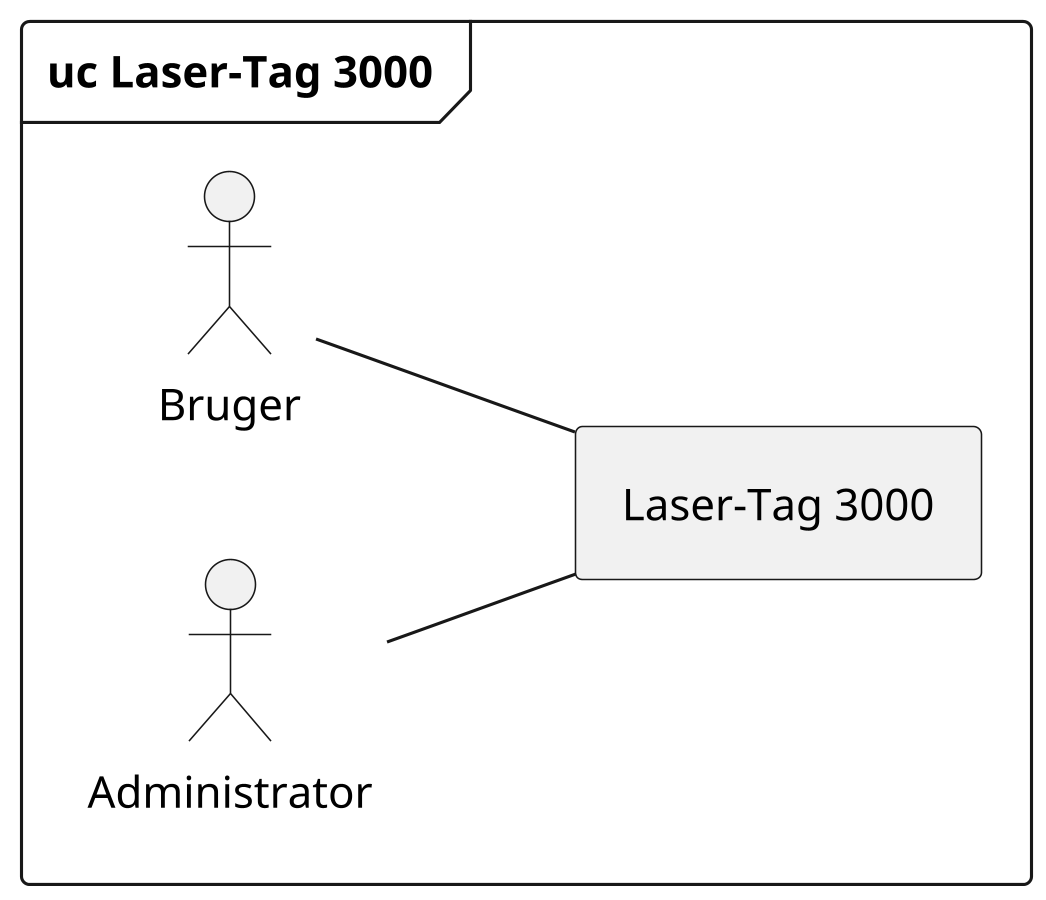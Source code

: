 @startuml uc_diagram

left to right direction

skinparam {
    monochrome true
    dpi 300
    padding 5
    packageStyle rectangle
    packageStyle frame
    shadowing false
    'linetype polyline
    'linetype ortho
    'backgroundColor transparent
}

frame "uc Laser-Tag 3000" {

    actor Bruger as user
    actor Administrator as admin
    rectangle "Laser-Tag 3000" as lasertag

    user -- lasertag
    admin -- lasertag
}

@enduml